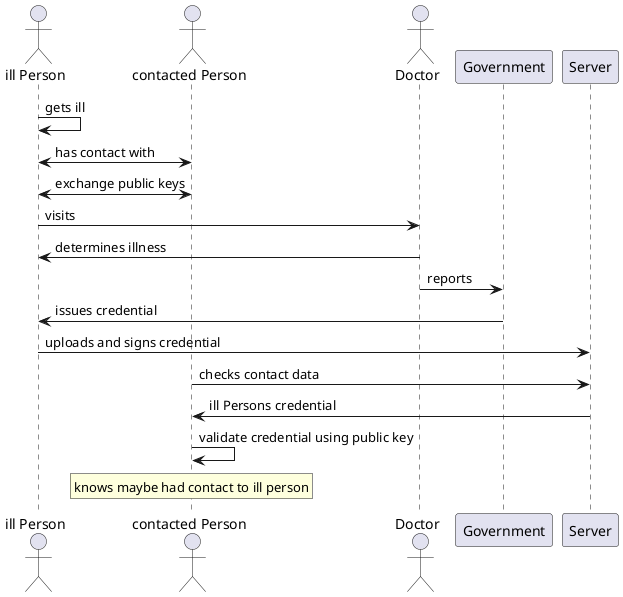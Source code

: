 @startuml validate

actor "ill Person" as Person
actor "contacted Person" as Person2
actor Doctor

Person -> Person : gets ill
Person <-> Person2 : has contact with
Person <-> Person2 : exchange public keys
Person -> Doctor : visits
Doctor -> Person : determines illness
Doctor -> Government : reports
Government -> Person : issues credential
Person -> Server : uploads and signs credential
Person2 -> Server : checks contact data
Server -> Person2 : ill Persons credential
Person2 -> Person2 : validate credential using public key
rnote over Person2
 knows maybe had contact to ill person
endrnote
@enduml
